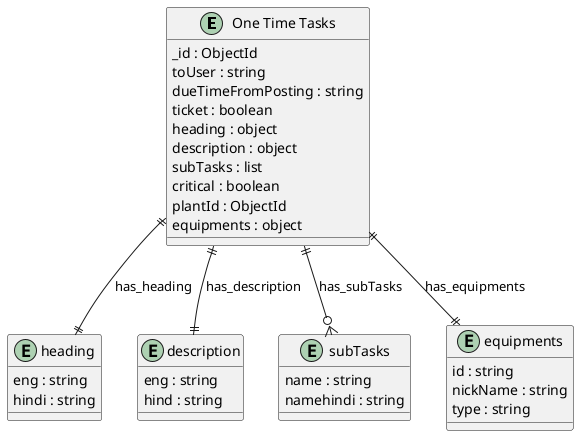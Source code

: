@startuml One_Time_Tasks_Diagram

entity "One Time Tasks" as One_Time_Tasks {
  _id : ObjectId
  toUser : string
  dueTimeFromPosting : string
  ticket : boolean
  heading : object
  description : object
  subTasks : list
  critical : boolean
  plantId : ObjectId
  equipments : object
}

entity "heading" as heading {
  eng : string
  hindi : string
}

entity "description" as description {
  eng : string
  hind : string
}

entity "subTasks" as subTasks {
  name : string
  namehindi : string
}

entity "equipments" as equipments {
  id : string
  nickName : string
  type : string
}

' // Relationships
One_Time_Tasks ||--|| heading : has_heading
One_Time_Tasks ||--|| description : has_description
One_Time_Tasks ||--o{ subTasks : has_subTasks
One_Time_Tasks ||--|| equipments : has_equipments
@enduml